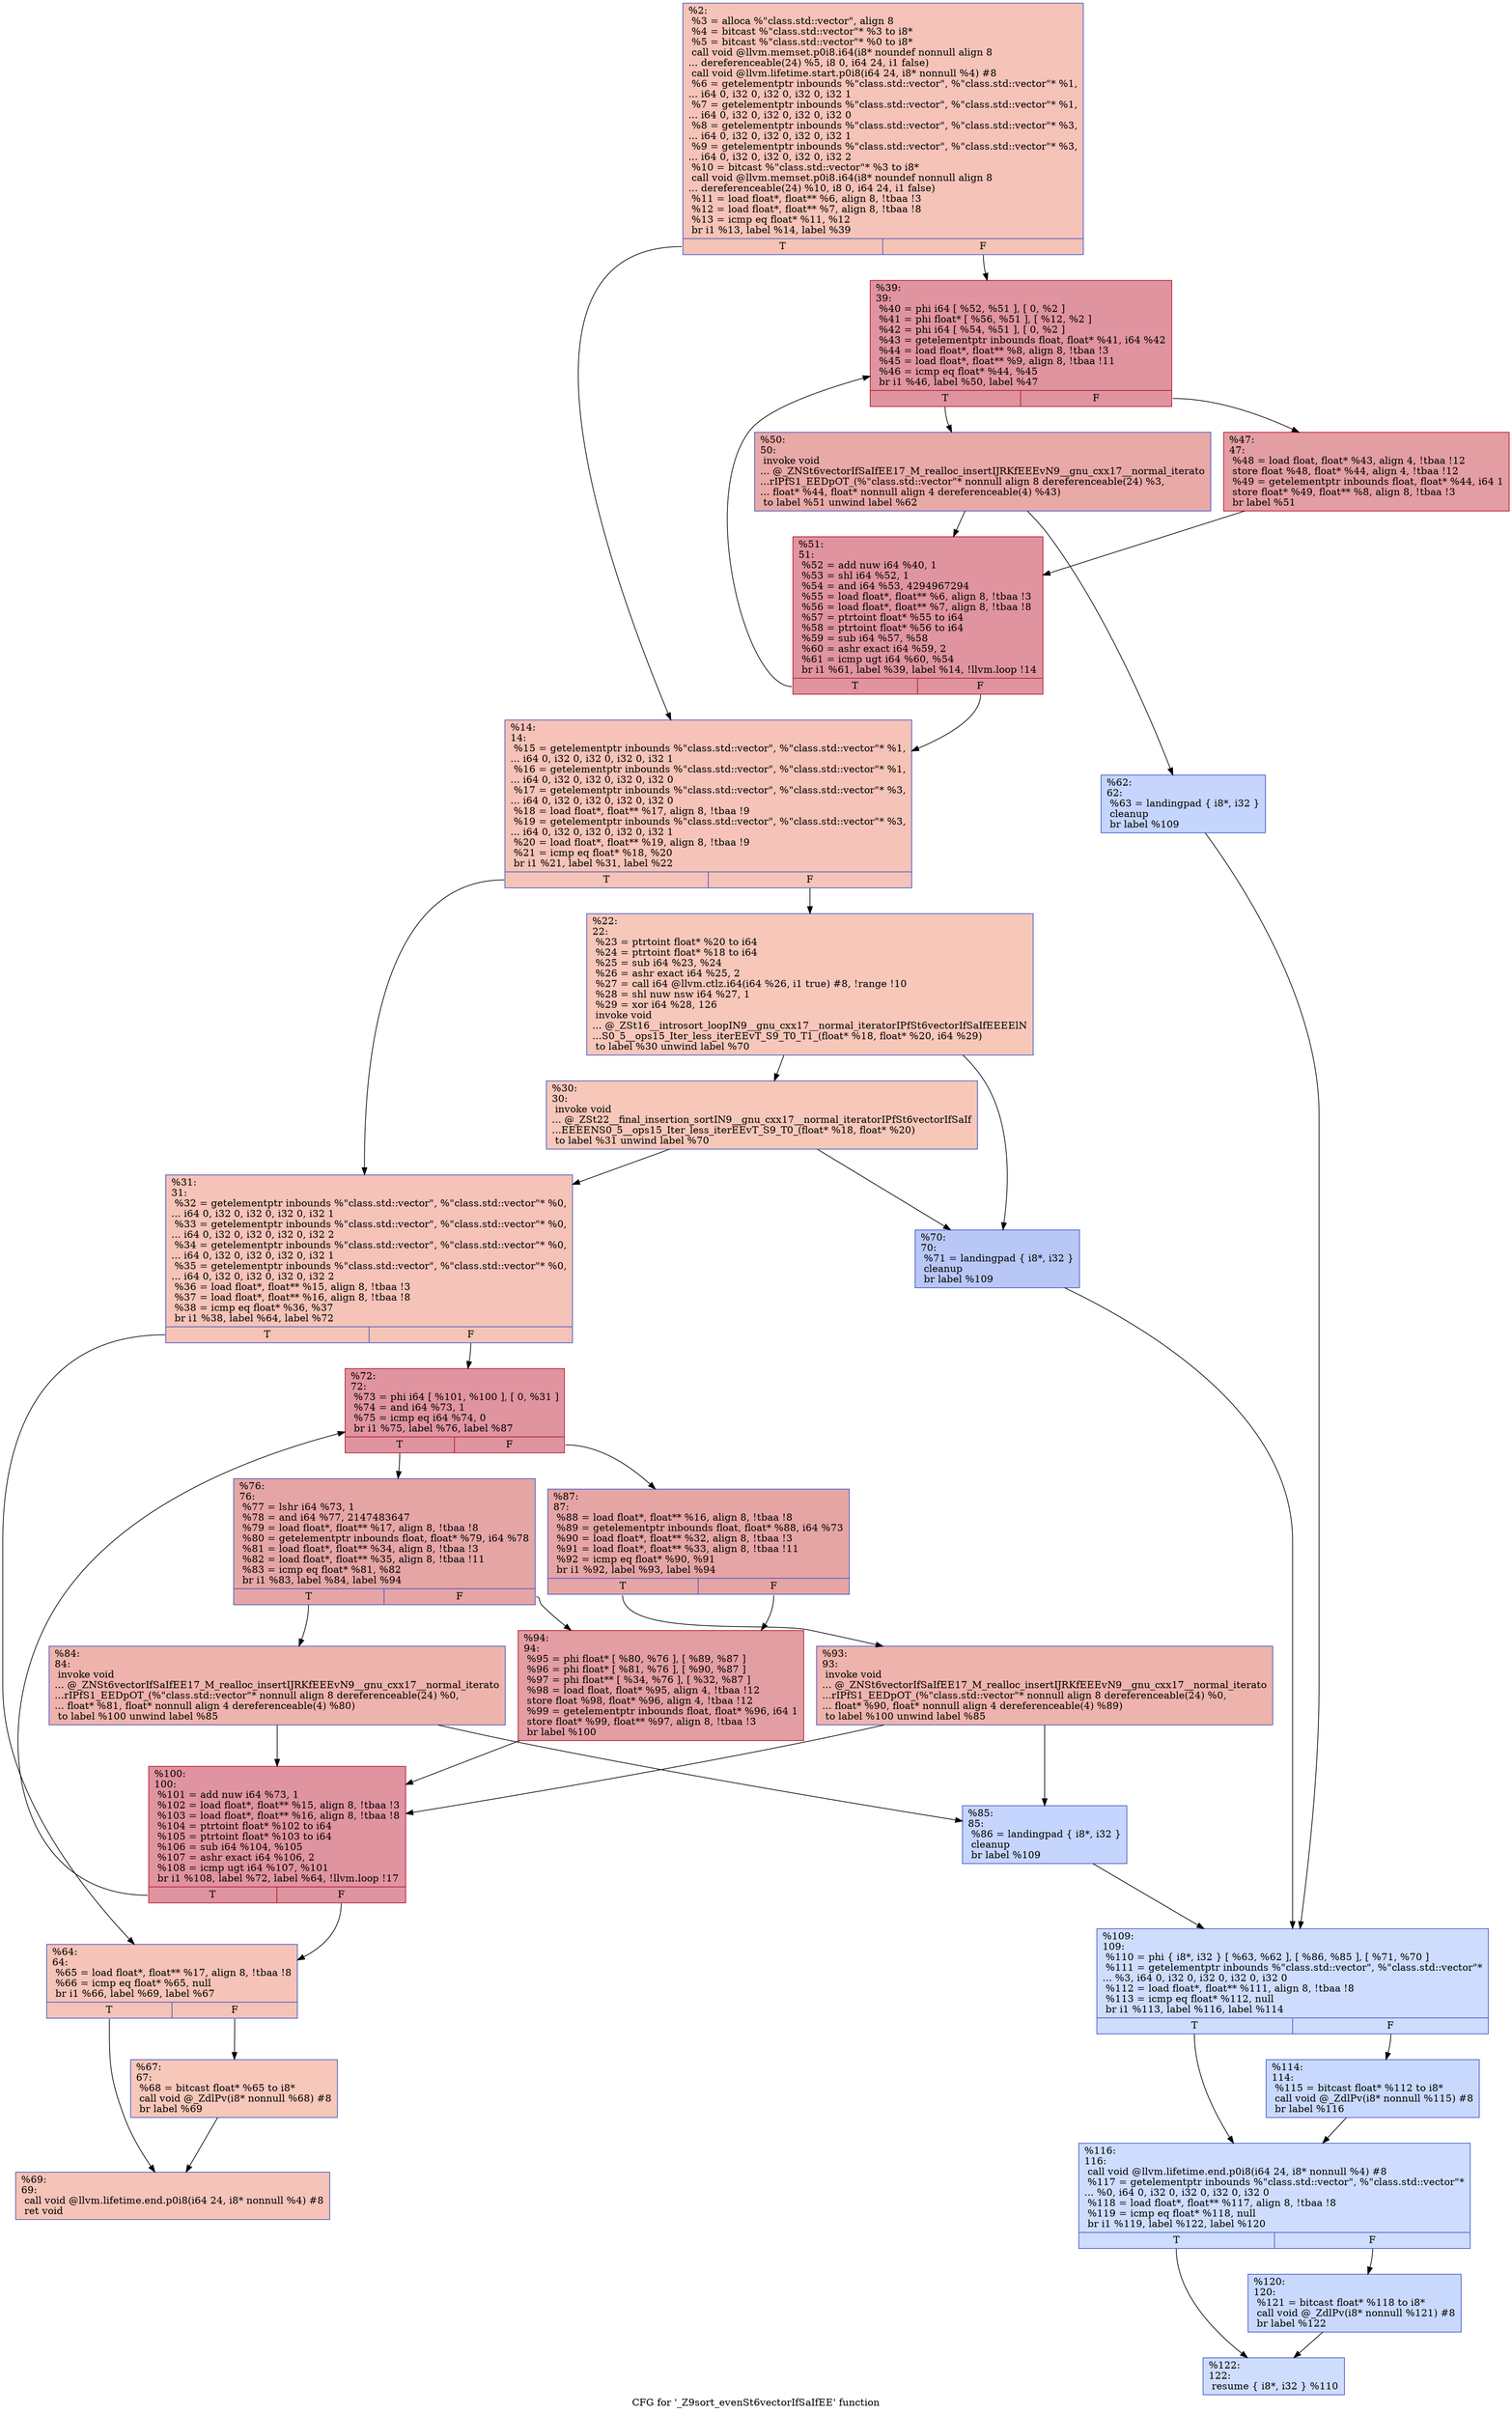 digraph "CFG for '_Z9sort_evenSt6vectorIfSaIfEE' function" {
	label="CFG for '_Z9sort_evenSt6vectorIfSaIfEE' function";

	Node0x5635737b5580 [shape=record,color="#3d50c3ff", style=filled, fillcolor="#e8765c70",label="{%2:\l  %3 = alloca %\"class.std::vector\", align 8\l  %4 = bitcast %\"class.std::vector\"* %3 to i8*\l  %5 = bitcast %\"class.std::vector\"* %0 to i8*\l  call void @llvm.memset.p0i8.i64(i8* noundef nonnull align 8\l... dereferenceable(24) %5, i8 0, i64 24, i1 false)\l  call void @llvm.lifetime.start.p0i8(i64 24, i8* nonnull %4) #8\l  %6 = getelementptr inbounds %\"class.std::vector\", %\"class.std::vector\"* %1,\l... i64 0, i32 0, i32 0, i32 0, i32 1\l  %7 = getelementptr inbounds %\"class.std::vector\", %\"class.std::vector\"* %1,\l... i64 0, i32 0, i32 0, i32 0, i32 0\l  %8 = getelementptr inbounds %\"class.std::vector\", %\"class.std::vector\"* %3,\l... i64 0, i32 0, i32 0, i32 0, i32 1\l  %9 = getelementptr inbounds %\"class.std::vector\", %\"class.std::vector\"* %3,\l... i64 0, i32 0, i32 0, i32 0, i32 2\l  %10 = bitcast %\"class.std::vector\"* %3 to i8*\l  call void @llvm.memset.p0i8.i64(i8* noundef nonnull align 8\l... dereferenceable(24) %10, i8 0, i64 24, i1 false)\l  %11 = load float*, float** %6, align 8, !tbaa !3\l  %12 = load float*, float** %7, align 8, !tbaa !8\l  %13 = icmp eq float* %11, %12\l  br i1 %13, label %14, label %39\l|{<s0>T|<s1>F}}"];
	Node0x5635737b5580:s0 -> Node0x5635737b78b0;
	Node0x5635737b5580:s1 -> Node0x5635737b7940;
	Node0x5635737b78b0 [shape=record,color="#3d50c3ff", style=filled, fillcolor="#e8765c70",label="{%14:\l14:                                               \l  %15 = getelementptr inbounds %\"class.std::vector\", %\"class.std::vector\"* %1,\l... i64 0, i32 0, i32 0, i32 0, i32 1\l  %16 = getelementptr inbounds %\"class.std::vector\", %\"class.std::vector\"* %1,\l... i64 0, i32 0, i32 0, i32 0, i32 0\l  %17 = getelementptr inbounds %\"class.std::vector\", %\"class.std::vector\"* %3,\l... i64 0, i32 0, i32 0, i32 0, i32 0\l  %18 = load float*, float** %17, align 8, !tbaa !9\l  %19 = getelementptr inbounds %\"class.std::vector\", %\"class.std::vector\"* %3,\l... i64 0, i32 0, i32 0, i32 0, i32 1\l  %20 = load float*, float** %19, align 8, !tbaa !9\l  %21 = icmp eq float* %18, %20\l  br i1 %21, label %31, label %22\l|{<s0>T|<s1>F}}"];
	Node0x5635737b78b0:s0 -> Node0x5635737b86d0;
	Node0x5635737b78b0:s1 -> Node0x5635737b8760;
	Node0x5635737b8760 [shape=record,color="#3d50c3ff", style=filled, fillcolor="#ec7f6370",label="{%22:\l22:                                               \l  %23 = ptrtoint float* %20 to i64\l  %24 = ptrtoint float* %18 to i64\l  %25 = sub i64 %23, %24\l  %26 = ashr exact i64 %25, 2\l  %27 = call i64 @llvm.ctlz.i64(i64 %26, i1 true) #8, !range !10\l  %28 = shl nuw nsw i64 %27, 1\l  %29 = xor i64 %28, 126\l  invoke void\l... @_ZSt16__introsort_loopIN9__gnu_cxx17__normal_iteratorIPfSt6vectorIfSaIfEEEElN\l...S0_5__ops15_Iter_less_iterEEvT_S9_T0_T1_(float* %18, float* %20, i64 %29)\l          to label %30 unwind label %70\l}"];
	Node0x5635737b8760 -> Node0x5635737b8ff0;
	Node0x5635737b8760 -> Node0x5635737b9080;
	Node0x5635737b8ff0 [shape=record,color="#3d50c3ff", style=filled, fillcolor="#ec7f6370",label="{%30:\l30:                                               \l  invoke void\l... @_ZSt22__final_insertion_sortIN9__gnu_cxx17__normal_iteratorIPfSt6vectorIfSaIf\l...EEEENS0_5__ops15_Iter_less_iterEEvT_S9_T0_(float* %18, float* %20)\l          to label %31 unwind label %70\l}"];
	Node0x5635737b8ff0 -> Node0x5635737b86d0;
	Node0x5635737b8ff0 -> Node0x5635737b9080;
	Node0x5635737b86d0 [shape=record,color="#3d50c3ff", style=filled, fillcolor="#e8765c70",label="{%31:\l31:                                               \l  %32 = getelementptr inbounds %\"class.std::vector\", %\"class.std::vector\"* %0,\l... i64 0, i32 0, i32 0, i32 0, i32 1\l  %33 = getelementptr inbounds %\"class.std::vector\", %\"class.std::vector\"* %0,\l... i64 0, i32 0, i32 0, i32 0, i32 2\l  %34 = getelementptr inbounds %\"class.std::vector\", %\"class.std::vector\"* %0,\l... i64 0, i32 0, i32 0, i32 0, i32 1\l  %35 = getelementptr inbounds %\"class.std::vector\", %\"class.std::vector\"* %0,\l... i64 0, i32 0, i32 0, i32 0, i32 2\l  %36 = load float*, float** %15, align 8, !tbaa !3\l  %37 = load float*, float** %16, align 8, !tbaa !8\l  %38 = icmp eq float* %36, %37\l  br i1 %38, label %64, label %72\l|{<s0>T|<s1>F}}"];
	Node0x5635737b86d0:s0 -> Node0x5635737bab50;
	Node0x5635737b86d0:s1 -> Node0x5635737baba0;
	Node0x5635737b7940 [shape=record,color="#b70d28ff", style=filled, fillcolor="#b70d2870",label="{%39:\l39:                                               \l  %40 = phi i64 [ %52, %51 ], [ 0, %2 ]\l  %41 = phi float* [ %56, %51 ], [ %12, %2 ]\l  %42 = phi i64 [ %54, %51 ], [ 0, %2 ]\l  %43 = getelementptr inbounds float, float* %41, i64 %42\l  %44 = load float*, float** %8, align 8, !tbaa !3\l  %45 = load float*, float** %9, align 8, !tbaa !11\l  %46 = icmp eq float* %44, %45\l  br i1 %46, label %50, label %47\l|{<s0>T|<s1>F}}"];
	Node0x5635737b7940:s0 -> Node0x5635737bb2e0;
	Node0x5635737b7940:s1 -> Node0x5635737bb370;
	Node0x5635737bb370 [shape=record,color="#b70d28ff", style=filled, fillcolor="#be242e70",label="{%47:\l47:                                               \l  %48 = load float, float* %43, align 4, !tbaa !12\l  store float %48, float* %44, align 4, !tbaa !12\l  %49 = getelementptr inbounds float, float* %44, i64 1\l  store float* %49, float** %8, align 8, !tbaa !3\l  br label %51\l}"];
	Node0x5635737bb370 -> Node0x5635737bacd0;
	Node0x5635737bb2e0 [shape=record,color="#3d50c3ff", style=filled, fillcolor="#ca3b3770",label="{%50:\l50:                                               \l  invoke void\l... @_ZNSt6vectorIfSaIfEE17_M_realloc_insertIJRKfEEEvN9__gnu_cxx17__normal_iterato\l...rIPfS1_EEDpOT_(%\"class.std::vector\"* nonnull align 8 dereferenceable(24) %3,\l... float* %44, float* nonnull align 4 dereferenceable(4) %43)\l          to label %51 unwind label %62\l}"];
	Node0x5635737bb2e0 -> Node0x5635737bacd0;
	Node0x5635737bb2e0 -> Node0x5635737bbf30;
	Node0x5635737bacd0 [shape=record,color="#b70d28ff", style=filled, fillcolor="#b70d2870",label="{%51:\l51:                                               \l  %52 = add nuw i64 %40, 1\l  %53 = shl i64 %52, 1\l  %54 = and i64 %53, 4294967294\l  %55 = load float*, float** %6, align 8, !tbaa !3\l  %56 = load float*, float** %7, align 8, !tbaa !8\l  %57 = ptrtoint float* %55 to i64\l  %58 = ptrtoint float* %56 to i64\l  %59 = sub i64 %57, %58\l  %60 = ashr exact i64 %59, 2\l  %61 = icmp ugt i64 %60, %54\l  br i1 %61, label %39, label %14, !llvm.loop !14\l|{<s0>T|<s1>F}}"];
	Node0x5635737bacd0:s0 -> Node0x5635737b7940;
	Node0x5635737bacd0:s1 -> Node0x5635737b78b0;
	Node0x5635737bbf30 [shape=record,color="#3d50c3ff", style=filled, fillcolor="#7ea1fa70",label="{%62:\l62:                                               \l  %63 = landingpad \{ i8*, i32 \}\l          cleanup\l  br label %109\l}"];
	Node0x5635737bbf30 -> Node0x5635737bcb00;
	Node0x5635737bab50 [shape=record,color="#3d50c3ff", style=filled, fillcolor="#e8765c70",label="{%64:\l64:                                               \l  %65 = load float*, float** %17, align 8, !tbaa !8\l  %66 = icmp eq float* %65, null\l  br i1 %66, label %69, label %67\l|{<s0>T|<s1>F}}"];
	Node0x5635737bab50:s0 -> Node0x5635737bd0f0;
	Node0x5635737bab50:s1 -> Node0x5635737bd140;
	Node0x5635737bd140 [shape=record,color="#3d50c3ff", style=filled, fillcolor="#ec7f6370",label="{%67:\l67:                                               \l  %68 = bitcast float* %65 to i8*\l  call void @_ZdlPv(i8* nonnull %68) #8\l  br label %69\l}"];
	Node0x5635737bd140 -> Node0x5635737bd0f0;
	Node0x5635737bd0f0 [shape=record,color="#3d50c3ff", style=filled, fillcolor="#e8765c70",label="{%69:\l69:                                               \l  call void @llvm.lifetime.end.p0i8(i64 24, i8* nonnull %4) #8\l  ret void\l}"];
	Node0x5635737b9080 [shape=record,color="#3d50c3ff", style=filled, fillcolor="#5f7fe870",label="{%70:\l70:                                               \l  %71 = landingpad \{ i8*, i32 \}\l          cleanup\l  br label %109\l}"];
	Node0x5635737b9080 -> Node0x5635737bcb00;
	Node0x5635737baba0 [shape=record,color="#b70d28ff", style=filled, fillcolor="#b70d2870",label="{%72:\l72:                                               \l  %73 = phi i64 [ %101, %100 ], [ 0, %31 ]\l  %74 = and i64 %73, 1\l  %75 = icmp eq i64 %74, 0\l  br i1 %75, label %76, label %87\l|{<s0>T|<s1>F}}"];
	Node0x5635737baba0:s0 -> Node0x5635737bdae0;
	Node0x5635737baba0:s1 -> Node0x5635737bdb30;
	Node0x5635737bdae0 [shape=record,color="#3d50c3ff", style=filled, fillcolor="#c5333470",label="{%76:\l76:                                               \l  %77 = lshr i64 %73, 1\l  %78 = and i64 %77, 2147483647\l  %79 = load float*, float** %17, align 8, !tbaa !8\l  %80 = getelementptr inbounds float, float* %79, i64 %78\l  %81 = load float*, float** %34, align 8, !tbaa !3\l  %82 = load float*, float** %35, align 8, !tbaa !11\l  %83 = icmp eq float* %81, %82\l  br i1 %83, label %84, label %94\l|{<s0>T|<s1>F}}"];
	Node0x5635737bdae0:s0 -> Node0x5635737be610;
	Node0x5635737bdae0:s1 -> Node0x5635737be660;
	Node0x5635737be610 [shape=record,color="#3d50c3ff", style=filled, fillcolor="#d6524470",label="{%84:\l84:                                               \l  invoke void\l... @_ZNSt6vectorIfSaIfEE17_M_realloc_insertIJRKfEEEvN9__gnu_cxx17__normal_iterato\l...rIPfS1_EEDpOT_(%\"class.std::vector\"* nonnull align 8 dereferenceable(24) %0,\l... float* %81, float* nonnull align 4 dereferenceable(4) %80)\l          to label %100 unwind label %85\l}"];
	Node0x5635737be610 -> Node0x5635737bd8c0;
	Node0x5635737be610 -> Node0x5635737be7d0;
	Node0x5635737be7d0 [shape=record,color="#3d50c3ff", style=filled, fillcolor="#7ea1fa70",label="{%85:\l85:                                               \l  %86 = landingpad \{ i8*, i32 \}\l          cleanup\l  br label %109\l}"];
	Node0x5635737be7d0 -> Node0x5635737bcb00;
	Node0x5635737bdb30 [shape=record,color="#3d50c3ff", style=filled, fillcolor="#c5333470",label="{%87:\l87:                                               \l  %88 = load float*, float** %16, align 8, !tbaa !8\l  %89 = getelementptr inbounds float, float* %88, i64 %73\l  %90 = load float*, float** %32, align 8, !tbaa !3\l  %91 = load float*, float** %33, align 8, !tbaa !11\l  %92 = icmp eq float* %90, %91\l  br i1 %92, label %93, label %94\l|{<s0>T|<s1>F}}"];
	Node0x5635737bdb30:s0 -> Node0x5635737becd0;
	Node0x5635737bdb30:s1 -> Node0x5635737be660;
	Node0x5635737becd0 [shape=record,color="#3d50c3ff", style=filled, fillcolor="#d6524470",label="{%93:\l93:                                               \l  invoke void\l... @_ZNSt6vectorIfSaIfEE17_M_realloc_insertIJRKfEEEvN9__gnu_cxx17__normal_iterato\l...rIPfS1_EEDpOT_(%\"class.std::vector\"* nonnull align 8 dereferenceable(24) %0,\l... float* %90, float* nonnull align 4 dereferenceable(4) %89)\l          to label %100 unwind label %85\l}"];
	Node0x5635737becd0 -> Node0x5635737bd8c0;
	Node0x5635737becd0 -> Node0x5635737be7d0;
	Node0x5635737be660 [shape=record,color="#b70d28ff", style=filled, fillcolor="#be242e70",label="{%94:\l94:                                               \l  %95 = phi float* [ %80, %76 ], [ %89, %87 ]\l  %96 = phi float* [ %81, %76 ], [ %90, %87 ]\l  %97 = phi float** [ %34, %76 ], [ %32, %87 ]\l  %98 = load float, float* %95, align 4, !tbaa !12\l  store float %98, float* %96, align 4, !tbaa !12\l  %99 = getelementptr inbounds float, float* %96, i64 1\l  store float* %99, float** %97, align 8, !tbaa !3\l  br label %100\l}"];
	Node0x5635737be660 -> Node0x5635737bd8c0;
	Node0x5635737bd8c0 [shape=record,color="#b70d28ff", style=filled, fillcolor="#b70d2870",label="{%100:\l100:                                              \l  %101 = add nuw i64 %73, 1\l  %102 = load float*, float** %15, align 8, !tbaa !3\l  %103 = load float*, float** %16, align 8, !tbaa !8\l  %104 = ptrtoint float* %102 to i64\l  %105 = ptrtoint float* %103 to i64\l  %106 = sub i64 %104, %105\l  %107 = ashr exact i64 %106, 2\l  %108 = icmp ugt i64 %107, %101\l  br i1 %108, label %72, label %64, !llvm.loop !17\l|{<s0>T|<s1>F}}"];
	Node0x5635737bd8c0:s0 -> Node0x5635737baba0;
	Node0x5635737bd8c0:s1 -> Node0x5635737bab50;
	Node0x5635737bcb00 [shape=record,color="#3d50c3ff", style=filled, fillcolor="#8fb1fe70",label="{%109:\l109:                                              \l  %110 = phi \{ i8*, i32 \} [ %63, %62 ], [ %86, %85 ], [ %71, %70 ]\l  %111 = getelementptr inbounds %\"class.std::vector\", %\"class.std::vector\"*\l... %3, i64 0, i32 0, i32 0, i32 0, i32 0\l  %112 = load float*, float** %111, align 8, !tbaa !8\l  %113 = icmp eq float* %112, null\l  br i1 %113, label %116, label %114\l|{<s0>T|<s1>F}}"];
	Node0x5635737bcb00:s0 -> Node0x5635737bfc30;
	Node0x5635737bcb00:s1 -> Node0x5635737bfc80;
	Node0x5635737bfc80 [shape=record,color="#3d50c3ff", style=filled, fillcolor="#85a8fc70",label="{%114:\l114:                                              \l  %115 = bitcast float* %112 to i8*\l  call void @_ZdlPv(i8* nonnull %115) #8\l  br label %116\l}"];
	Node0x5635737bfc80 -> Node0x5635737bfc30;
	Node0x5635737bfc30 [shape=record,color="#3d50c3ff", style=filled, fillcolor="#8fb1fe70",label="{%116:\l116:                                              \l  call void @llvm.lifetime.end.p0i8(i64 24, i8* nonnull %4) #8\l  %117 = getelementptr inbounds %\"class.std::vector\", %\"class.std::vector\"*\l... %0, i64 0, i32 0, i32 0, i32 0, i32 0\l  %118 = load float*, float** %117, align 8, !tbaa !8\l  %119 = icmp eq float* %118, null\l  br i1 %119, label %122, label %120\l|{<s0>T|<s1>F}}"];
	Node0x5635737bfc30:s0 -> Node0x5635737c02e0;
	Node0x5635737bfc30:s1 -> Node0x5635737c0330;
	Node0x5635737c0330 [shape=record,color="#3d50c3ff", style=filled, fillcolor="#85a8fc70",label="{%120:\l120:                                              \l  %121 = bitcast float* %118 to i8*\l  call void @_ZdlPv(i8* nonnull %121) #8\l  br label %122\l}"];
	Node0x5635737c0330 -> Node0x5635737c02e0;
	Node0x5635737c02e0 [shape=record,color="#3d50c3ff", style=filled, fillcolor="#8fb1fe70",label="{%122:\l122:                                              \l  resume \{ i8*, i32 \} %110\l}"];
}
